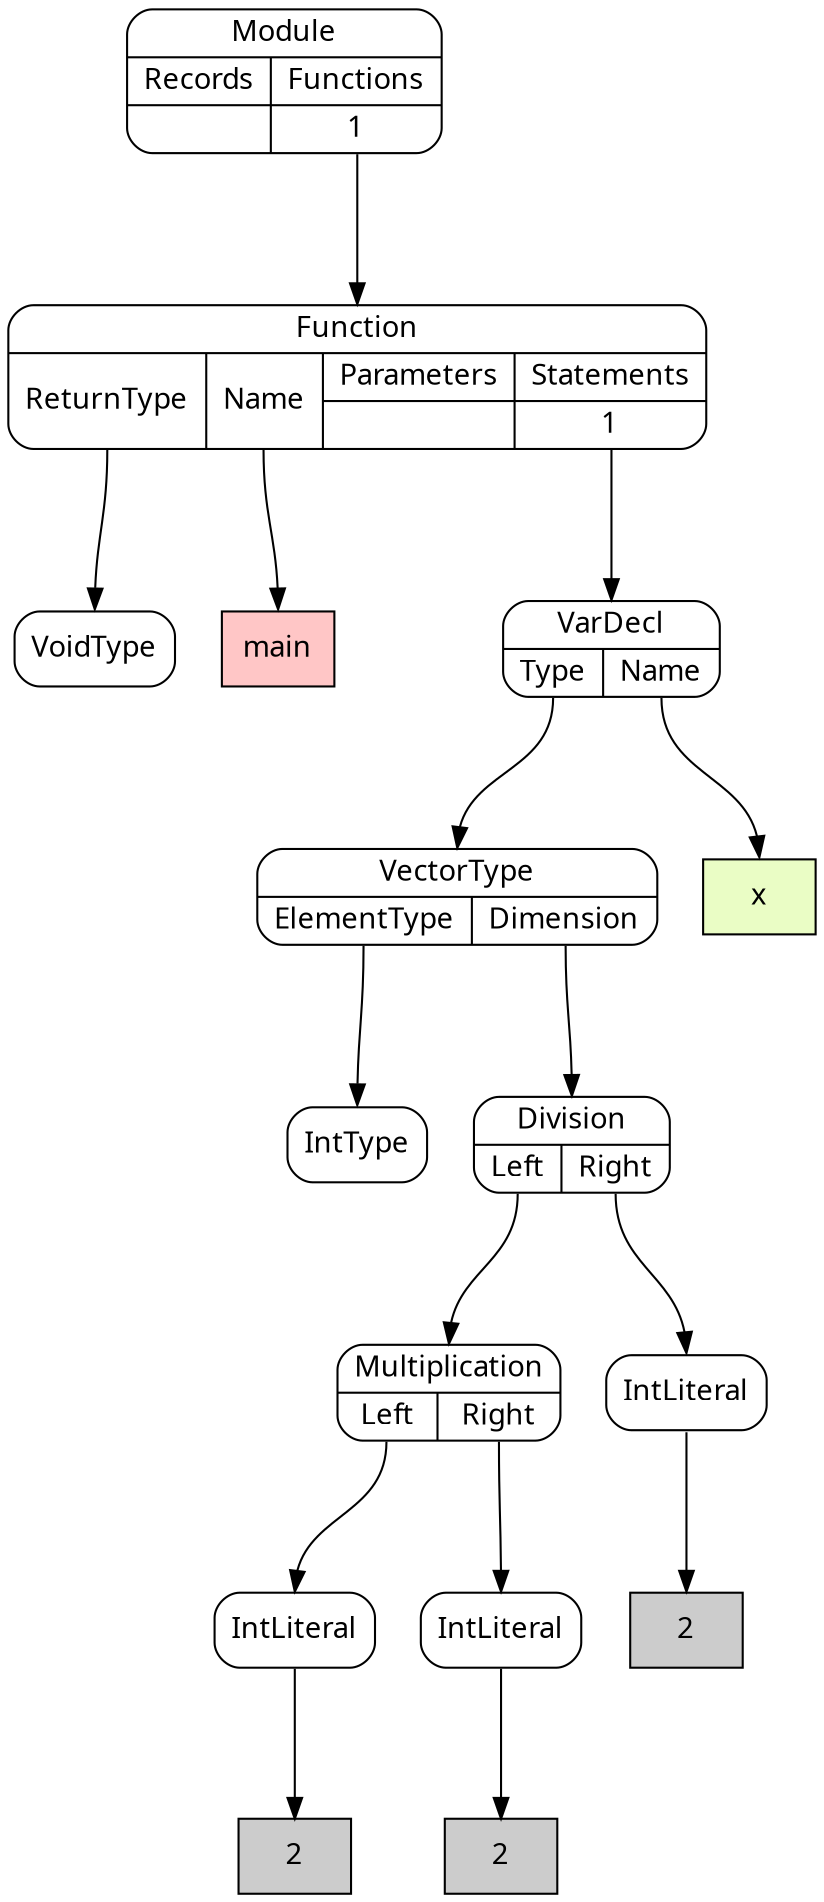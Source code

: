 digraph {
node [shape=Mrecord, style=filled, fillcolor=white, fontname="Calibri"];
graph [ordering=out, nodesep=0.3, ranksep=1];

# SimpleNode VoidType
node0 [label="VoidType", tooltip="VoidType"]

# DeclarationLiteral main
node1 [shape=box, label="main", fillcolor="#FFC6C6", tooltip="main"]

# SimpleNode IntType
node2 [label="IntType", tooltip="IntType"]

# Literal 2
node3 [shape=box, label="2", fillcolor="#cccccc", tooltip="2"]

# SimpleNode IntLiteral
node4:s -> node3:n
node4 [label="IntLiteral", tooltip="IntLiteral"]

# Literal 2
node5 [shape=box, label="2", fillcolor="#cccccc", tooltip="2"]

# SimpleNode IntLiteral
node6:s -> node5:n
node6 [label="IntLiteral", tooltip="IntLiteral"]

# PortNode Multiplication
node7:p0:s -> node4:n
node7:p1:s -> node6:n
node7 [label="{Multiplication|{<p0>Left|<p1>Right}}", tooltip="Multiplication"]

# Literal 2
node8 [shape=box, label="2", fillcolor="#cccccc", tooltip="2"]

# SimpleNode IntLiteral
node9:s -> node8:n
node9 [label="IntLiteral", tooltip="IntLiteral"]

# PortNode Division
node10:p0:s -> node7:n
node10:p1:s -> node9:n
node10 [label="{Division|{<p0>Left|<p1>Right}}", tooltip="Division"]

# PortNode VectorType
node11:p0:s -> node2:n
node11:p1:s -> node10:n
node11 [label="{VectorType|{<p0>ElementType|<p1>Dimension}}", tooltip="VectorType"]

# DeclarationLiteral x
node12 [shape=box, label="x", fillcolor="#EAFDC5", tooltip="x"]

# PortNode VarDecl
node13:p0:s -> node11:n
node13:p1:s -> node12:n
node13 [label="{VarDecl|{<p0>Type|<p1>Name}}", tooltip="VarDecl"]

# PortNode Function
node14:p0:s -> node0:n
node14:p1:s -> node1:n
node14:p3_0:s -> node13:n
node14 [label="{Function|{<p0>ReturnType|<p1>Name|{Parameters|{}}|{Statements|{<p3_0>1}}}}", tooltip="Function"]

# PortNode Module
node15:p1_0:s -> node14:n
node15 [label="{Module|{{Records|{}}|{Functions|{<p1_0>1}}}}", tooltip="Module"]

}
